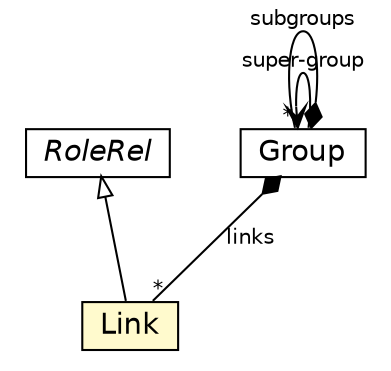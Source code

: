 #!/usr/local/bin/dot
#
# Class diagram 
# Generated by UMLGraph version R5_6_6-1-g9240c4 (http://www.umlgraph.org/)
#

digraph G {
	edge [fontname="Helvetica",fontsize=10,labelfontname="Helvetica",labelfontsize=10];
	node [fontname="Helvetica",fontsize=10,shape=plaintext];
	nodesep=0.25;
	ranksep=0.5;
	// moise.os.ss.RoleRel
	c5396 [label=<<table title="moise.os.ss.RoleRel" border="0" cellborder="1" cellspacing="0" cellpadding="2" port="p" href="./RoleRel.html">
		<tr><td><table border="0" cellspacing="0" cellpadding="1">
<tr><td align="center" balign="center"><font face="Helvetica-Oblique"> RoleRel </font></td></tr>
		</table></td></tr>
		</table>>, URL="./RoleRel.html", fontname="Helvetica", fontcolor="black", fontsize=14.0];
	// moise.os.ss.Link
	c5399 [label=<<table title="moise.os.ss.Link" border="0" cellborder="1" cellspacing="0" cellpadding="2" port="p" bgcolor="lemonChiffon" href="./Link.html">
		<tr><td><table border="0" cellspacing="0" cellpadding="1">
<tr><td align="center" balign="center"> Link </td></tr>
		</table></td></tr>
		</table>>, URL="./Link.html", fontname="Helvetica", fontcolor="black", fontsize=14.0];
	// moise.os.ss.Group
	c5400 [label=<<table title="moise.os.ss.Group" border="0" cellborder="1" cellspacing="0" cellpadding="2" port="p" href="./Group.html">
		<tr><td><table border="0" cellspacing="0" cellpadding="1">
<tr><td align="center" balign="center"> Group </td></tr>
		</table></td></tr>
		</table>>, URL="./Group.html", fontname="Helvetica", fontcolor="black", fontsize=14.0];
	//moise.os.ss.Link extends moise.os.ss.RoleRel
	c5396:p -> c5399:p [dir=back,arrowtail=empty];
	// moise.os.ss.Group NAVASSOC moise.os.ss.Group
	c5400:p -> c5400:p [taillabel="", label="super-group", headlabel="", fontname="Helvetica", fontcolor="black", fontsize=10.0, color="black", arrowhead=open];
	// moise.os.ss.Group COMPOSED moise.os.ss.Group
	c5400:p -> c5400:p [taillabel="", label="subgroups", headlabel="*", fontname="Helvetica", fontcolor="black", fontsize=10.0, color="black", arrowhead=none, arrowtail=diamond, dir=both];
	// moise.os.ss.Group COMPOSED moise.os.ss.Link
	c5400:p -> c5399:p [taillabel="", label="links", headlabel="*", fontname="Helvetica", fontcolor="black", fontsize=10.0, color="black", arrowhead=none, arrowtail=diamond, dir=both];
}

